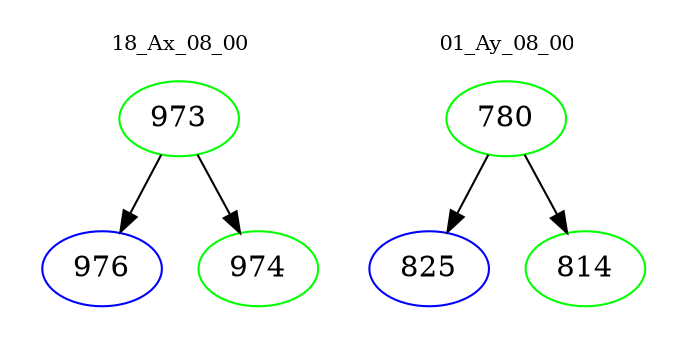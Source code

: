 digraph{
subgraph cluster_0 {
color = white
label = "18_Ax_08_00";
fontsize=10;
T0_973 [label="973", color="green"]
T0_973 -> T0_976 [color="black"]
T0_976 [label="976", color="blue"]
T0_973 -> T0_974 [color="black"]
T0_974 [label="974", color="green"]
}
subgraph cluster_1 {
color = white
label = "01_Ay_08_00";
fontsize=10;
T1_780 [label="780", color="green"]
T1_780 -> T1_825 [color="black"]
T1_825 [label="825", color="blue"]
T1_780 -> T1_814 [color="black"]
T1_814 [label="814", color="green"]
}
}

